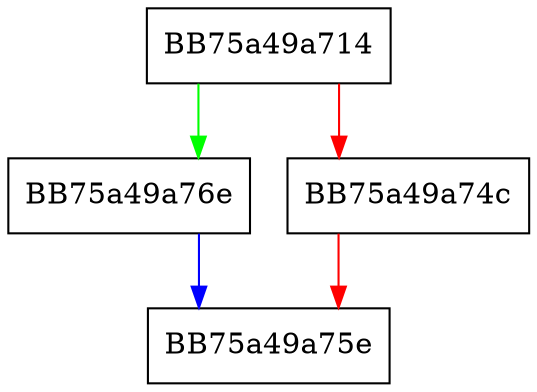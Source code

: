 digraph GetAnomalyManager {
  node [shape="box"];
  graph [splines=ortho];
  BB75a49a714 -> BB75a49a76e [color="green"];
  BB75a49a714 -> BB75a49a74c [color="red"];
  BB75a49a74c -> BB75a49a75e [color="red"];
  BB75a49a76e -> BB75a49a75e [color="blue"];
}